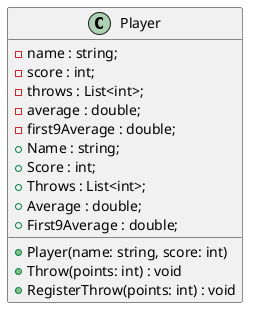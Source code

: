 @startuml Player

class Player {
    - name : string;
    - score : int;
    - throws : List<int>;
    - average : double;
    - first9Average : double;
    + Name : string;
    + Score : int;
    + Throws : List<int>;
    + Average : double;
    + First9Average : double;
    + Player(name: string, score: int)
    + Throw(points: int) : void
    + RegisterThrow(points: int) : void
}

@enduml
